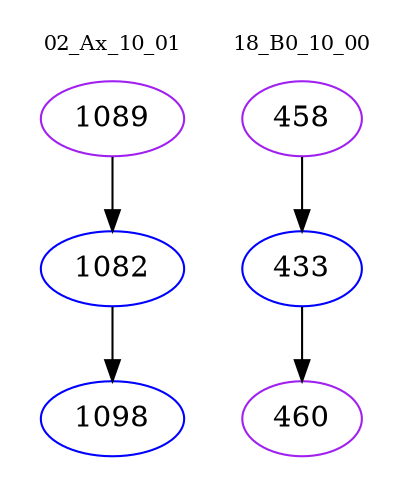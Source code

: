 digraph{
subgraph cluster_0 {
color = white
label = "02_Ax_10_01";
fontsize=10;
T0_1089 [label="1089", color="purple"]
T0_1089 -> T0_1082 [color="black"]
T0_1082 [label="1082", color="blue"]
T0_1082 -> T0_1098 [color="black"]
T0_1098 [label="1098", color="blue"]
}
subgraph cluster_1 {
color = white
label = "18_B0_10_00";
fontsize=10;
T1_458 [label="458", color="purple"]
T1_458 -> T1_433 [color="black"]
T1_433 [label="433", color="blue"]
T1_433 -> T1_460 [color="black"]
T1_460 [label="460", color="purple"]
}
}

